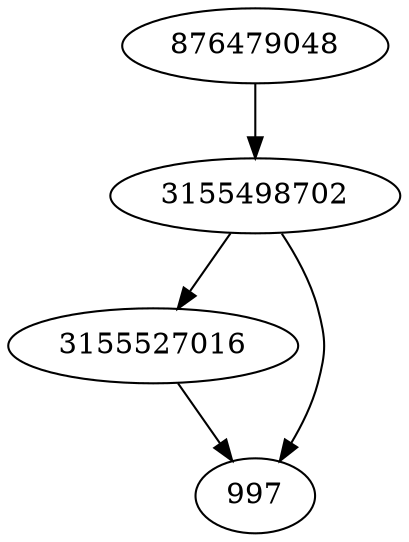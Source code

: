 strict digraph  {
876479048;
3155527016;
997;
3155498702;
876479048 -> 3155498702;
3155527016 -> 997;
3155498702 -> 3155527016;
3155498702 -> 997;
}
